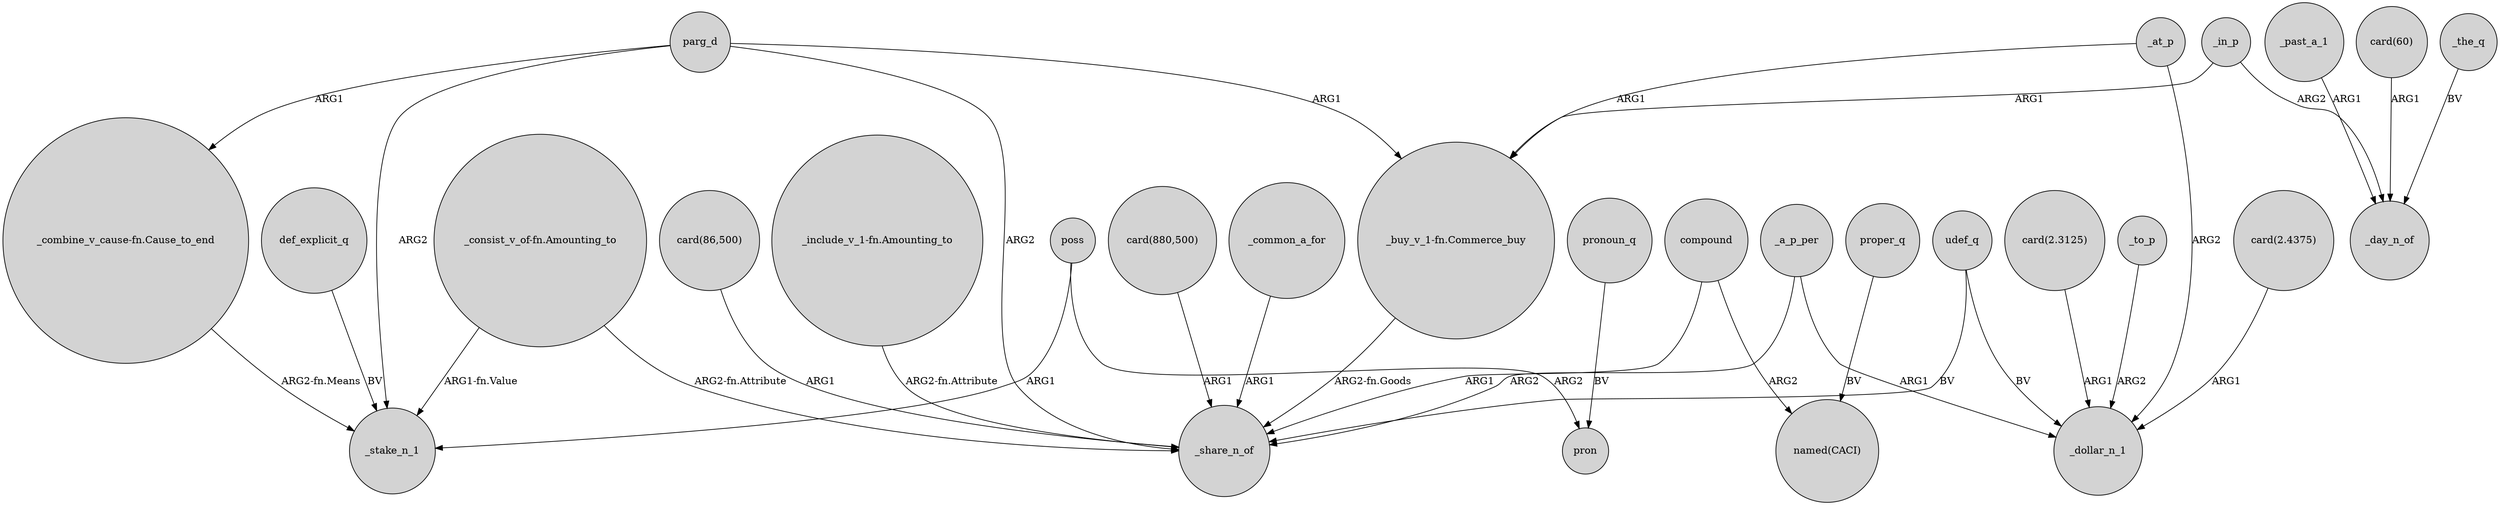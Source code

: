 digraph {
	node [shape=circle style=filled]
	"_consist_v_of-fn.Amounting_to" -> _stake_n_1 [label="ARG1-fn.Value"]
	"_include_v_1-fn.Amounting_to" -> _share_n_of [label="ARG2-fn.Attribute"]
	parg_d -> "_combine_v_cause-fn.Cause_to_end" [label=ARG1]
	parg_d -> "_buy_v_1-fn.Commerce_buy" [label=ARG1]
	"card(2.3125)" -> _dollar_n_1 [label=ARG1]
	compound -> _share_n_of [label=ARG1]
	_at_p -> "_buy_v_1-fn.Commerce_buy" [label=ARG1]
	_common_a_for -> _share_n_of [label=ARG1]
	_to_p -> _dollar_n_1 [label=ARG2]
	"card(60)" -> _day_n_of [label=ARG1]
	"_buy_v_1-fn.Commerce_buy" -> _share_n_of [label="ARG2-fn.Goods"]
	pronoun_q -> pron [label=BV]
	_in_p -> "_buy_v_1-fn.Commerce_buy" [label=ARG1]
	poss -> pron [label=ARG2]
	_at_p -> _dollar_n_1 [label=ARG2]
	"card(86,500)" -> _share_n_of [label=ARG1]
	_a_p_per -> _share_n_of [label=ARG2]
	compound -> "named(CACI)" [label=ARG2]
	_the_q -> _day_n_of [label=BV]
	"_consist_v_of-fn.Amounting_to" -> _share_n_of [label="ARG2-fn.Attribute"]
	_in_p -> _day_n_of [label=ARG2]
	udef_q -> _share_n_of [label=BV]
	udef_q -> _dollar_n_1 [label=BV]
	def_explicit_q -> _stake_n_1 [label=BV]
	proper_q -> "named(CACI)" [label=BV]
	_a_p_per -> _dollar_n_1 [label=ARG1]
	_past_a_1 -> _day_n_of [label=ARG1]
	parg_d -> _share_n_of [label=ARG2]
	"card(880,500)" -> _share_n_of [label=ARG1]
	parg_d -> _stake_n_1 [label=ARG2]
	"_combine_v_cause-fn.Cause_to_end" -> _stake_n_1 [label="ARG2-fn.Means"]
	poss -> _stake_n_1 [label=ARG1]
	"card(2.4375)" -> _dollar_n_1 [label=ARG1]
}
